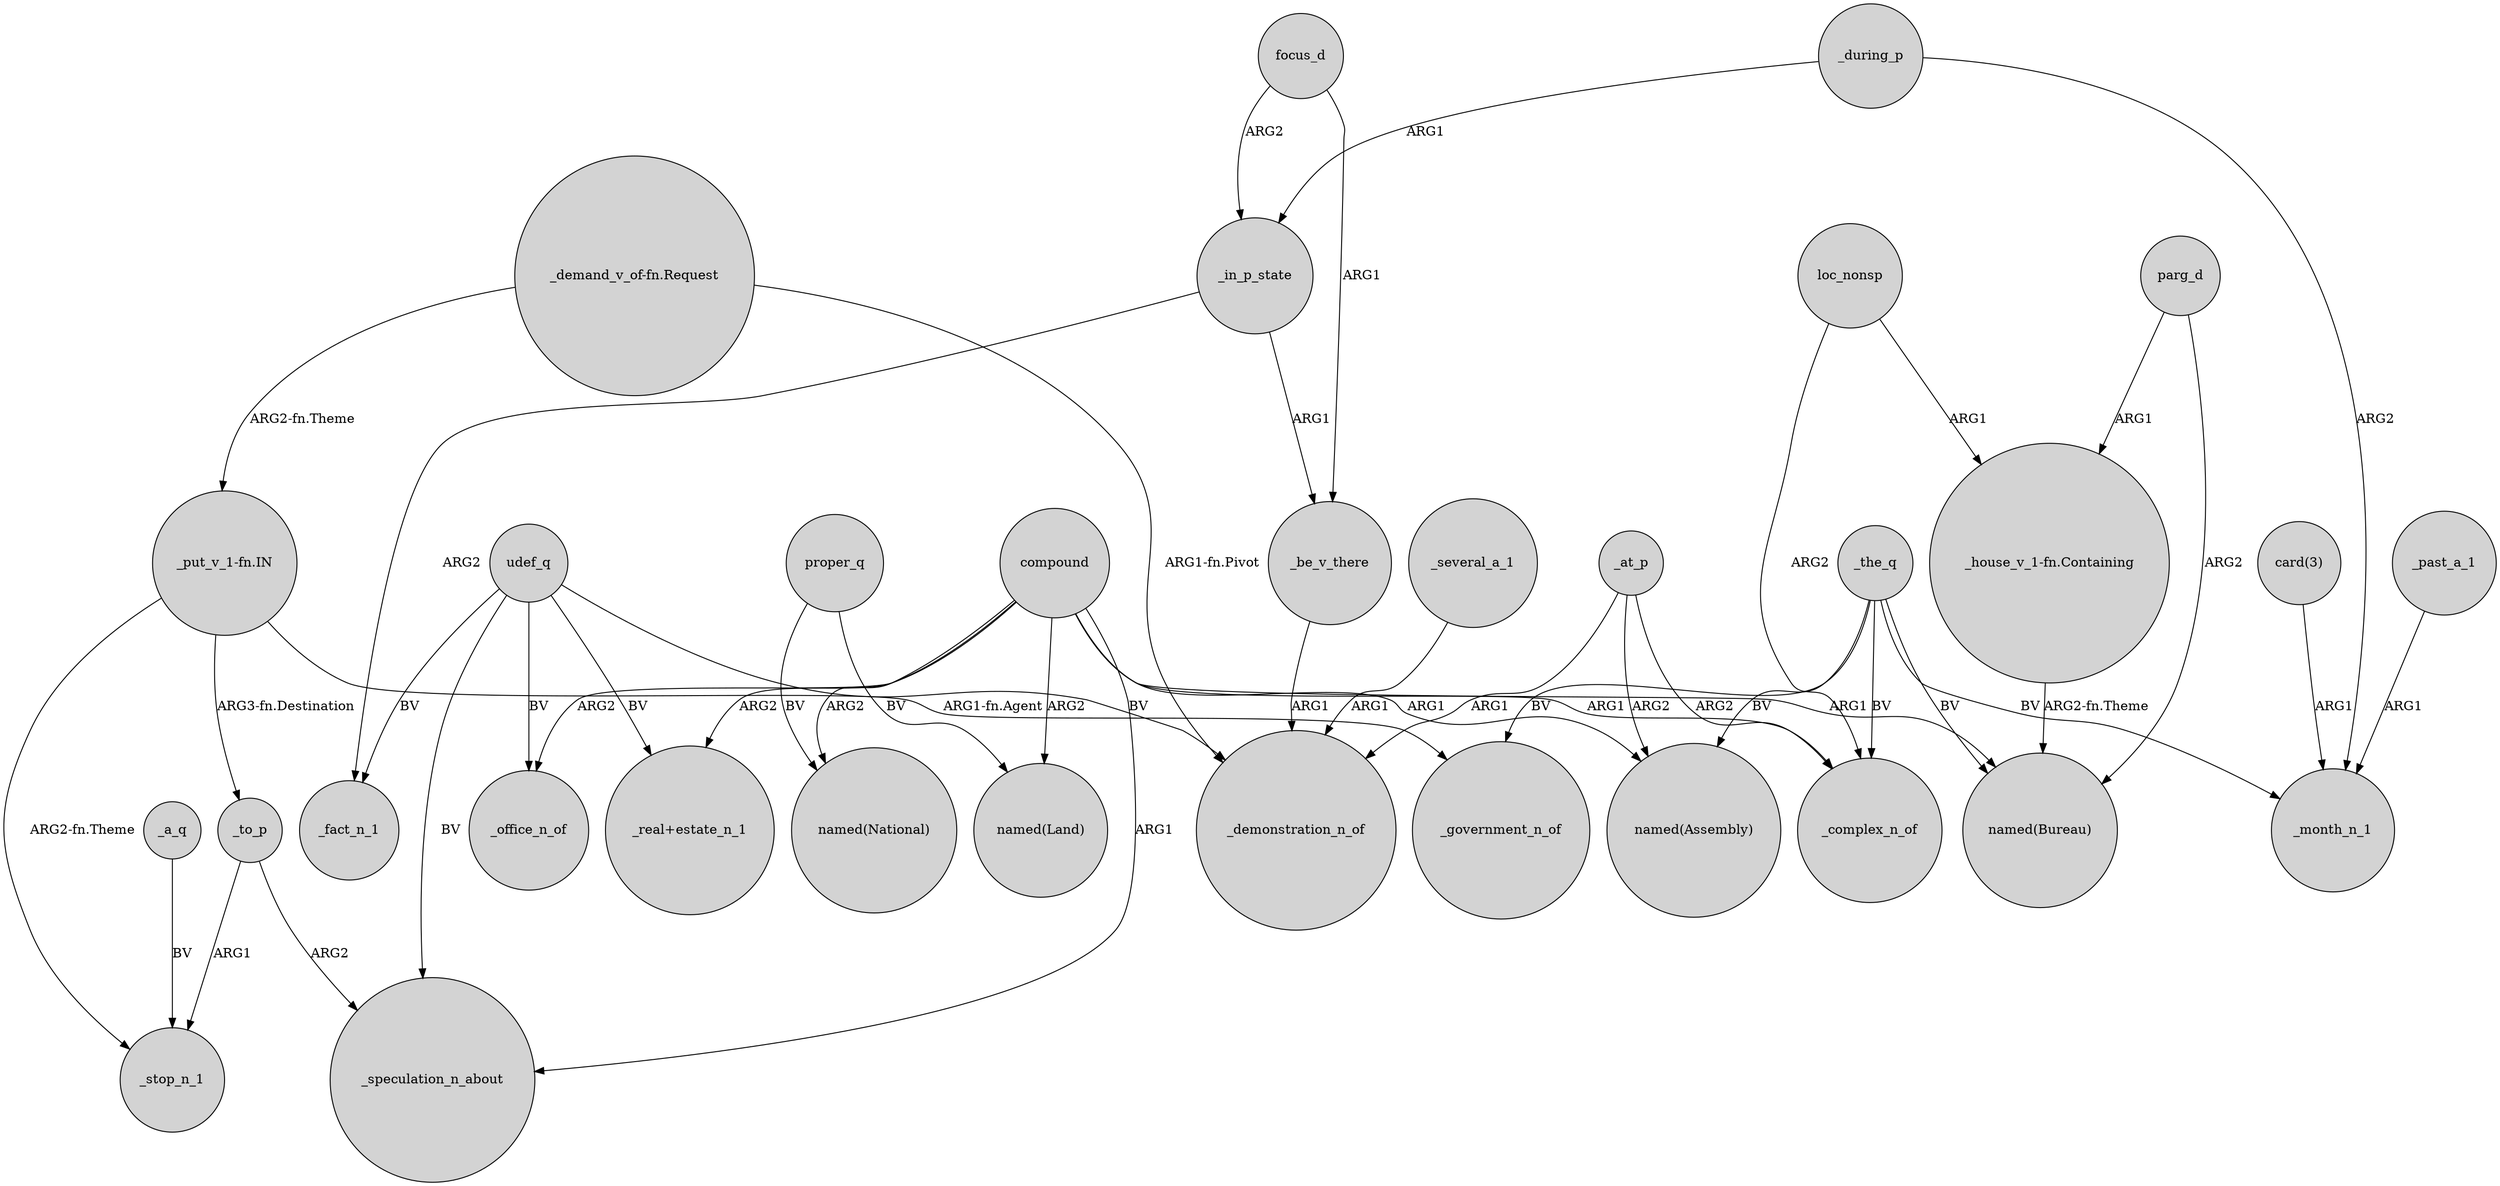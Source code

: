 digraph {
	node [shape=circle style=filled]
	udef_q -> _office_n_of [label=BV]
	compound -> _speculation_n_about [label=ARG1]
	_at_p -> _demonstration_n_of [label=ARG1]
	proper_q -> "named(Land)" [label=BV]
	"_house_v_1-fn.Containing" -> "named(Bureau)" [label="ARG2-fn.Theme"]
	"_put_v_1-fn.IN" -> _to_p [label="ARG3-fn.Destination"]
	_at_p -> _complex_n_of [label=ARG2]
	_to_p -> _stop_n_1 [label=ARG1]
	focus_d -> _in_p_state [label=ARG2]
	udef_q -> _speculation_n_about [label=BV]
	"_put_v_1-fn.IN" -> _stop_n_1 [label="ARG2-fn.Theme"]
	_a_q -> _stop_n_1 [label=BV]
	"_put_v_1-fn.IN" -> _government_n_of [label="ARG1-fn.Agent"]
	compound -> "named(Land)" [label=ARG2]
	_in_p_state -> _fact_n_1 [label=ARG2]
	"_demand_v_of-fn.Request" -> _demonstration_n_of [label="ARG1-fn.Pivot"]
	compound -> "named(Assembly)" [label=ARG1]
	compound -> "_real+estate_n_1" [label=ARG2]
	udef_q -> _fact_n_1 [label=BV]
	"_demand_v_of-fn.Request" -> "_put_v_1-fn.IN" [label="ARG2-fn.Theme"]
	compound -> "named(National)" [label=ARG2]
	_the_q -> _month_n_1 [label=BV]
	loc_nonsp -> _complex_n_of [label=ARG2]
	_the_q -> "named(Assembly)" [label=BV]
	_during_p -> _month_n_1 [label=ARG2]
	_past_a_1 -> _month_n_1 [label=ARG1]
	_to_p -> _speculation_n_about [label=ARG2]
	_be_v_there -> _demonstration_n_of [label=ARG1]
	_during_p -> _in_p_state [label=ARG1]
	_the_q -> _complex_n_of [label=BV]
	udef_q -> "_real+estate_n_1" [label=BV]
	_in_p_state -> _be_v_there [label=ARG1]
	_several_a_1 -> _demonstration_n_of [label=ARG1]
	loc_nonsp -> "_house_v_1-fn.Containing" [label=ARG1]
	focus_d -> _be_v_there [label=ARG1]
	_the_q -> "named(Bureau)" [label=BV]
	compound -> "named(Bureau)" [label=ARG1]
	_at_p -> "named(Assembly)" [label=ARG2]
	_the_q -> _government_n_of [label=BV]
	proper_q -> "named(National)" [label=BV]
	compound -> _complex_n_of [label=ARG1]
	parg_d -> "_house_v_1-fn.Containing" [label=ARG1]
	parg_d -> "named(Bureau)" [label=ARG2]
	compound -> _office_n_of [label=ARG2]
	"card(3)" -> _month_n_1 [label=ARG1]
	udef_q -> _demonstration_n_of [label=BV]
}
